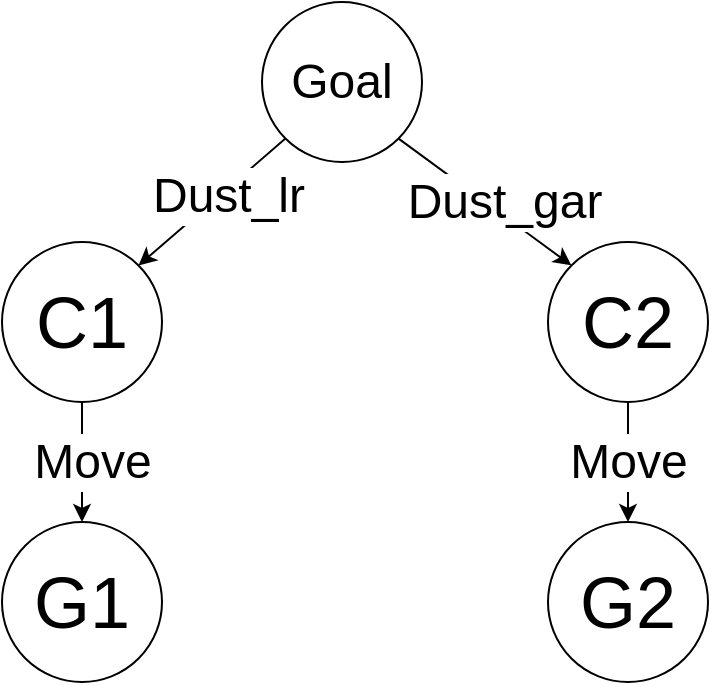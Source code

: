 <mxfile version="22.1.16" type="device">
  <diagram name="Pagina-1" id="DVc7VTB0FPkBOh6ckJzu">
    <mxGraphModel dx="613" dy="653" grid="1" gridSize="10" guides="1" tooltips="1" connect="1" arrows="1" fold="1" page="1" pageScale="1" pageWidth="827" pageHeight="1169" math="0" shadow="0">
      <root>
        <mxCell id="0" />
        <mxCell id="1" parent="0" />
        <mxCell id="jJ-hoMrN5up2MkBIS1do-3" style="rounded=0;orthogonalLoop=1;jettySize=auto;html=1;exitX=0;exitY=1;exitDx=0;exitDy=0;entryX=1;entryY=0;entryDx=0;entryDy=0;" parent="1" source="jJ-hoMrN5up2MkBIS1do-1" target="jJ-hoMrN5up2MkBIS1do-2" edge="1">
          <mxGeometry relative="1" as="geometry" />
        </mxCell>
        <mxCell id="jJ-hoMrN5up2MkBIS1do-16" value="&lt;font style=&quot;font-size: 24px;&quot;&gt;Dust_lr&lt;/font&gt;" style="edgeLabel;html=1;align=center;verticalAlign=middle;resizable=0;points=[];" parent="jJ-hoMrN5up2MkBIS1do-3" vertex="1" connectable="0">
          <mxGeometry x="0.127" y="1" relative="1" as="geometry">
            <mxPoint x="12" y="-8" as="offset" />
          </mxGeometry>
        </mxCell>
        <mxCell id="jJ-hoMrN5up2MkBIS1do-6" style="rounded=0;orthogonalLoop=1;jettySize=auto;html=1;exitX=1;exitY=1;exitDx=0;exitDy=0;entryX=0;entryY=0;entryDx=0;entryDy=0;" parent="1" source="jJ-hoMrN5up2MkBIS1do-1" target="jJ-hoMrN5up2MkBIS1do-5" edge="1">
          <mxGeometry relative="1" as="geometry" />
        </mxCell>
        <mxCell id="jJ-hoMrN5up2MkBIS1do-21" value="&lt;font style=&quot;font-size: 24px;&quot;&gt;Dust_gar&lt;/font&gt;" style="edgeLabel;html=1;align=center;verticalAlign=middle;resizable=0;points=[];" parent="jJ-hoMrN5up2MkBIS1do-6" vertex="1" connectable="0">
          <mxGeometry x="-0.247" y="-1" relative="1" as="geometry">
            <mxPoint x="20" y="7" as="offset" />
          </mxGeometry>
        </mxCell>
        <mxCell id="jJ-hoMrN5up2MkBIS1do-1" value="&lt;font style=&quot;font-size: 24px;&quot;&gt;Goal&lt;/font&gt;" style="ellipse;whiteSpace=wrap;html=1;aspect=fixed;" parent="1" vertex="1">
          <mxGeometry x="230" y="200" width="80" height="80" as="geometry" />
        </mxCell>
        <mxCell id="jJ-hoMrN5up2MkBIS1do-10" style="rounded=0;orthogonalLoop=1;jettySize=auto;html=1;exitX=0.5;exitY=1;exitDx=0;exitDy=0;entryX=0.5;entryY=0;entryDx=0;entryDy=0;" parent="1" target="jJ-hoMrN5up2MkBIS1do-9" edge="1">
          <mxGeometry relative="1" as="geometry">
            <mxPoint x="140" y="390" as="sourcePoint" />
            <mxPoint x="130" y="450" as="targetPoint" />
          </mxGeometry>
        </mxCell>
        <mxCell id="jJ-hoMrN5up2MkBIS1do-26" value="&lt;font style=&quot;font-size: 24px;&quot;&gt;Move&lt;/font&gt;" style="edgeLabel;html=1;align=center;verticalAlign=middle;resizable=0;points=[];" parent="jJ-hoMrN5up2MkBIS1do-10" vertex="1" connectable="0">
          <mxGeometry x="-0.042" y="5" relative="1" as="geometry">
            <mxPoint y="6" as="offset" />
          </mxGeometry>
        </mxCell>
        <mxCell id="jJ-hoMrN5up2MkBIS1do-2" value="&lt;font style=&quot;font-size: 36px;&quot;&gt;C1&lt;/font&gt;" style="ellipse;whiteSpace=wrap;html=1;aspect=fixed;" parent="1" vertex="1">
          <mxGeometry x="100" y="320" width="80" height="80" as="geometry" />
        </mxCell>
        <mxCell id="jJ-hoMrN5up2MkBIS1do-35" style="rounded=0;orthogonalLoop=1;jettySize=auto;html=1;exitX=0.5;exitY=1;exitDx=0;exitDy=0;entryX=0.5;entryY=0;entryDx=0;entryDy=0;" parent="1" target="jJ-hoMrN5up2MkBIS1do-34" edge="1">
          <mxGeometry relative="1" as="geometry">
            <mxPoint x="413" y="380" as="sourcePoint" />
            <mxPoint x="413" y="470" as="targetPoint" />
          </mxGeometry>
        </mxCell>
        <mxCell id="jJ-hoMrN5up2MkBIS1do-36" value="&lt;font style=&quot;font-size: 24px;&quot;&gt;Move&lt;/font&gt;" style="edgeLabel;html=1;align=center;verticalAlign=middle;resizable=0;points=[];" parent="jJ-hoMrN5up2MkBIS1do-35" vertex="1" connectable="0">
          <mxGeometry x="0.133" y="-1" relative="1" as="geometry">
            <mxPoint x="1" y="4" as="offset" />
          </mxGeometry>
        </mxCell>
        <mxCell id="jJ-hoMrN5up2MkBIS1do-5" value="&lt;font style=&quot;font-size: 36px;&quot;&gt;C2&lt;/font&gt;" style="ellipse;whiteSpace=wrap;html=1;aspect=fixed;" parent="1" vertex="1">
          <mxGeometry x="373" y="320" width="80" height="80" as="geometry" />
        </mxCell>
        <mxCell id="jJ-hoMrN5up2MkBIS1do-9" value="&lt;font style=&quot;font-size: 36px;&quot;&gt;G1&lt;/font&gt;" style="ellipse;whiteSpace=wrap;html=1;aspect=fixed;" parent="1" vertex="1">
          <mxGeometry x="100" y="460" width="80" height="80" as="geometry" />
        </mxCell>
        <mxCell id="jJ-hoMrN5up2MkBIS1do-34" value="&lt;font style=&quot;font-size: 36px;&quot;&gt;G2&lt;/font&gt;" style="ellipse;whiteSpace=wrap;html=1;aspect=fixed;" parent="1" vertex="1">
          <mxGeometry x="373" y="460" width="80" height="80" as="geometry" />
        </mxCell>
      </root>
    </mxGraphModel>
  </diagram>
</mxfile>
